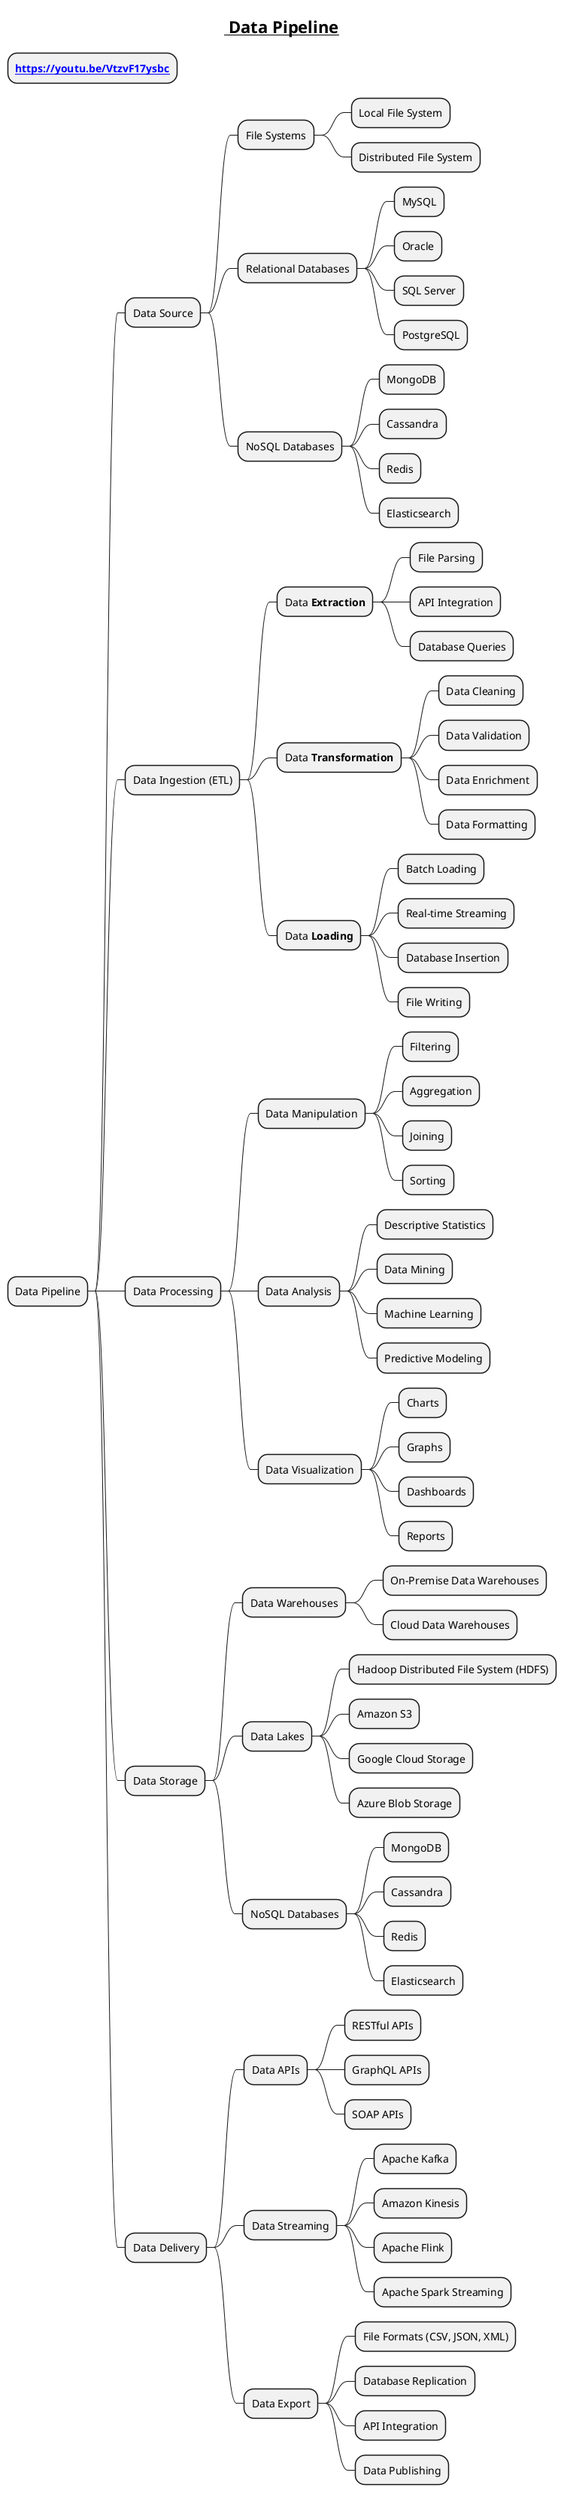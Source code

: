 @startmindmap
title =__ Data Pipeline__

* **[[https://youtu.be/VtzvF17ysbc  ]]**

* Data Pipeline
** Data Source
*** File Systems
**** Local File System
**** Distributed File System
*** Relational Databases
**** MySQL
**** Oracle
**** SQL Server
**** PostgreSQL
*** NoSQL Databases
**** MongoDB
**** Cassandra
**** Redis
**** Elasticsearch
** Data Ingestion (ETL)
*** Data **Extraction**
**** File Parsing
**** API Integration
**** Database Queries
*** Data **Transformation**
**** Data Cleaning
**** Data Validation
**** Data Enrichment
**** Data Formatting
*** Data **Loading**
**** Batch Loading
**** Real-time Streaming
**** Database Insertion
**** File Writing
** Data Processing
*** Data Manipulation
**** Filtering
**** Aggregation
**** Joining
**** Sorting
*** Data Analysis
**** Descriptive Statistics
**** Data Mining
**** Machine Learning
**** Predictive Modeling
*** Data Visualization
**** Charts
**** Graphs
**** Dashboards
**** Reports
** Data Storage
*** Data Warehouses
**** On-Premise Data Warehouses
**** Cloud Data Warehouses
*** Data Lakes
**** Hadoop Distributed File System (HDFS)
**** Amazon S3
**** Google Cloud Storage
**** Azure Blob Storage
*** NoSQL Databases
**** MongoDB
**** Cassandra
**** Redis
**** Elasticsearch
** Data Delivery
*** Data APIs
**** RESTful APIs
**** GraphQL APIs
**** SOAP APIs
*** Data Streaming
**** Apache Kafka
**** Amazon Kinesis
**** Apache Flink
**** Apache Spark Streaming
*** Data Export
**** File Formats (CSV, JSON, XML)
**** Database Replication
**** API Integration
**** Data Publishing
@endmindmap
